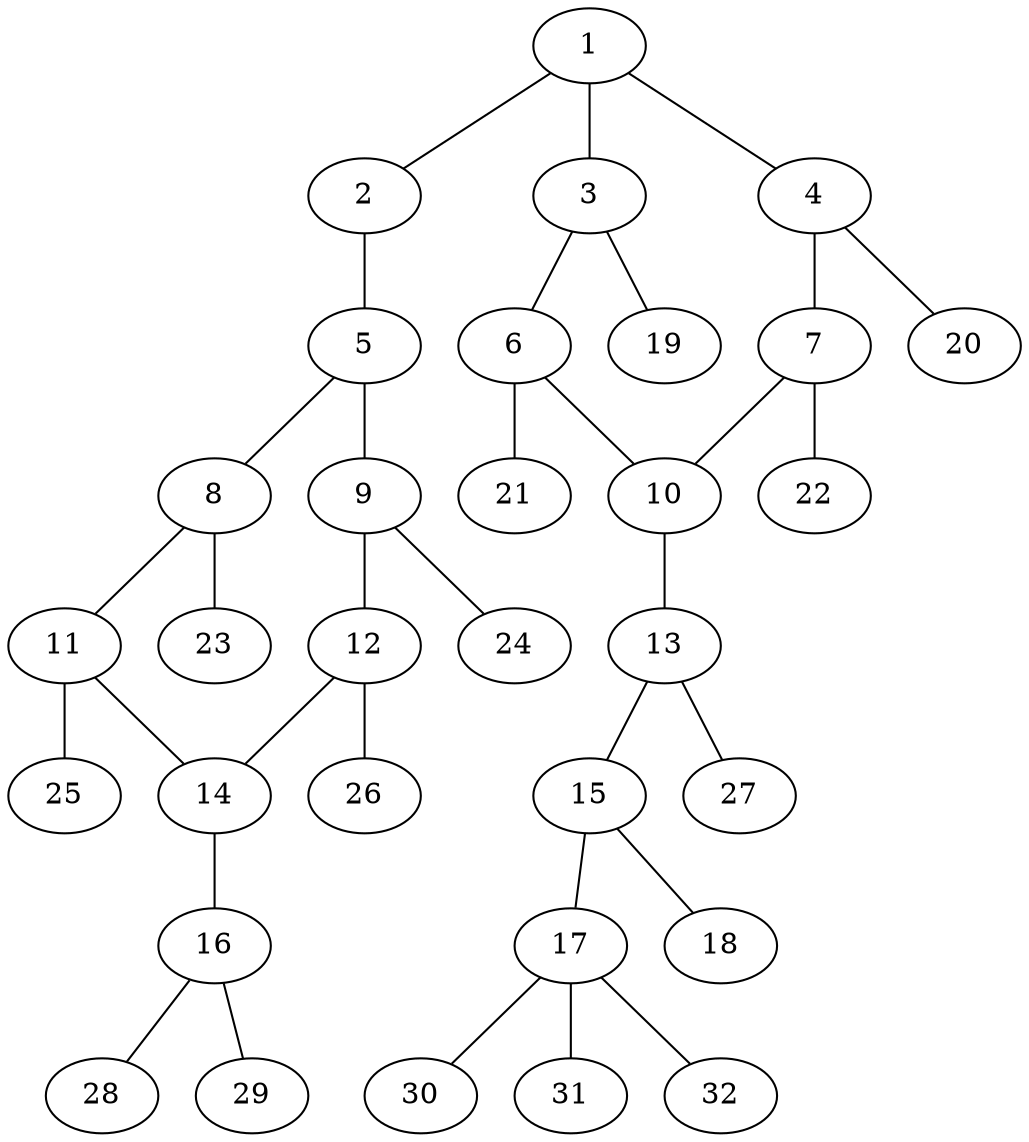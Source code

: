 graph molecule_1302 {
	1	 [chem=C];
	2	 [chem=O];
	1 -- 2	 [valence=1];
	3	 [chem=C];
	1 -- 3	 [valence=2];
	4	 [chem=C];
	1 -- 4	 [valence=1];
	5	 [chem=C];
	2 -- 5	 [valence=1];
	6	 [chem=C];
	3 -- 6	 [valence=1];
	19	 [chem=H];
	3 -- 19	 [valence=1];
	7	 [chem=C];
	4 -- 7	 [valence=2];
	20	 [chem=H];
	4 -- 20	 [valence=1];
	8	 [chem=C];
	5 -- 8	 [valence=1];
	9	 [chem=C];
	5 -- 9	 [valence=2];
	10	 [chem=C];
	6 -- 10	 [valence=2];
	21	 [chem=H];
	6 -- 21	 [valence=1];
	7 -- 10	 [valence=1];
	22	 [chem=H];
	7 -- 22	 [valence=1];
	11	 [chem=C];
	8 -- 11	 [valence=2];
	23	 [chem=H];
	8 -- 23	 [valence=1];
	12	 [chem=C];
	9 -- 12	 [valence=1];
	24	 [chem=H];
	9 -- 24	 [valence=1];
	13	 [chem=N];
	10 -- 13	 [valence=1];
	14	 [chem=C];
	11 -- 14	 [valence=1];
	25	 [chem=H];
	11 -- 25	 [valence=1];
	12 -- 14	 [valence=2];
	26	 [chem=H];
	12 -- 26	 [valence=1];
	15	 [chem=C];
	13 -- 15	 [valence=1];
	27	 [chem=H];
	13 -- 27	 [valence=1];
	16	 [chem=N];
	14 -- 16	 [valence=1];
	17	 [chem=C];
	15 -- 17	 [valence=1];
	18	 [chem=O];
	15 -- 18	 [valence=2];
	28	 [chem=H];
	16 -- 28	 [valence=1];
	29	 [chem=H];
	16 -- 29	 [valence=1];
	30	 [chem=H];
	17 -- 30	 [valence=1];
	31	 [chem=H];
	17 -- 31	 [valence=1];
	32	 [chem=H];
	17 -- 32	 [valence=1];
}
